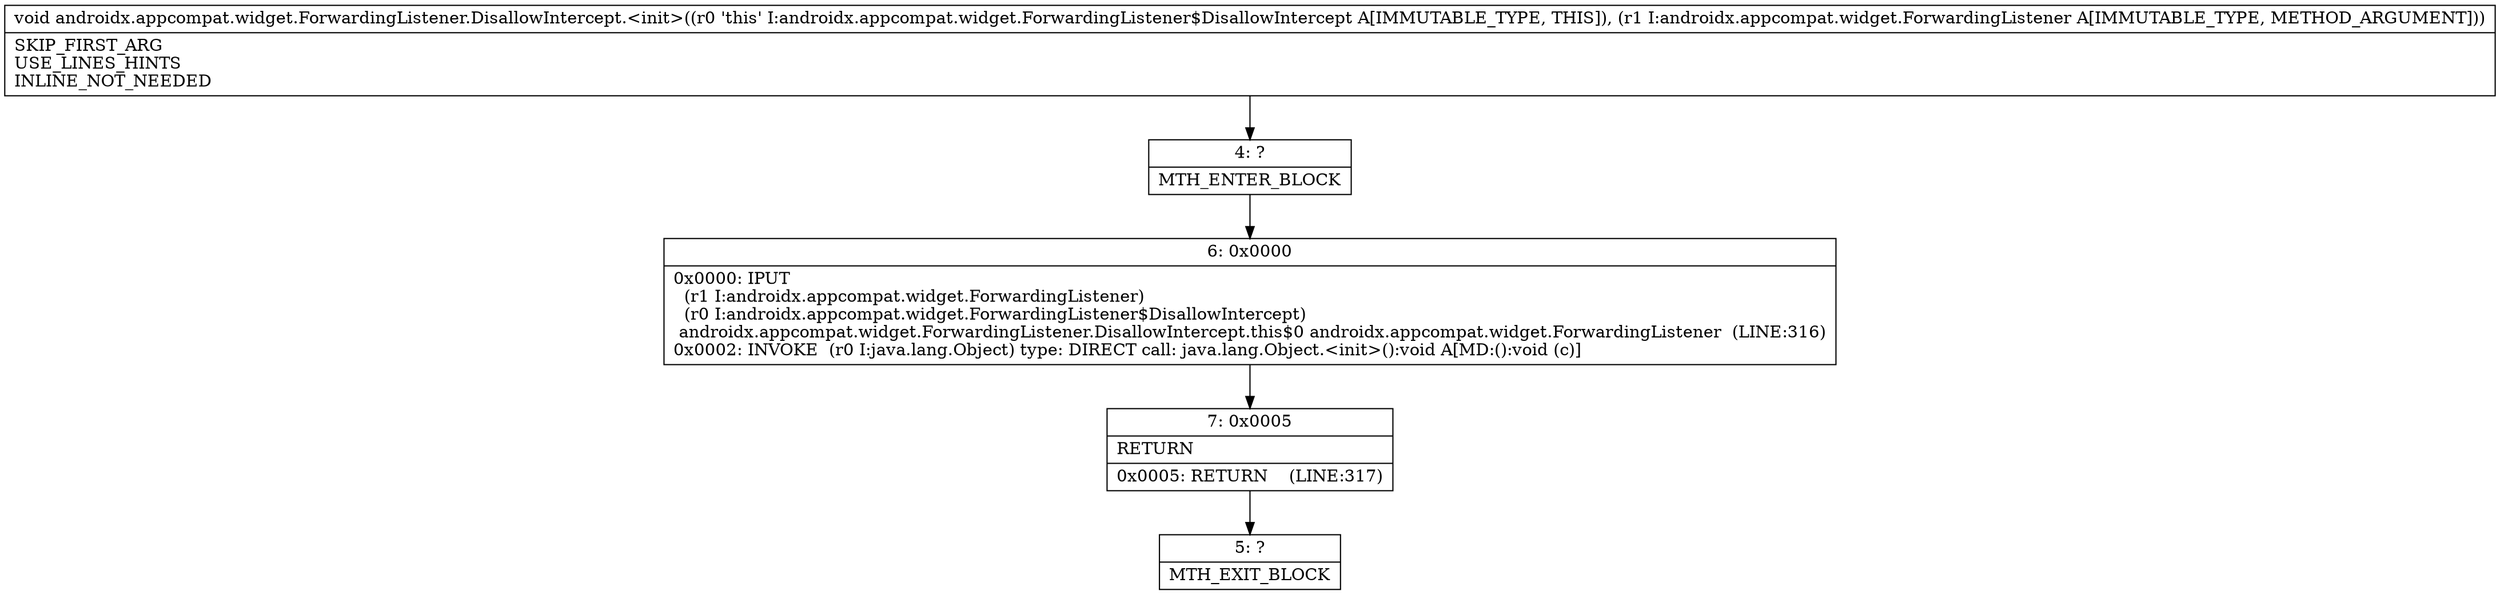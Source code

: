 digraph "CFG forandroidx.appcompat.widget.ForwardingListener.DisallowIntercept.\<init\>(Landroidx\/appcompat\/widget\/ForwardingListener;)V" {
Node_4 [shape=record,label="{4\:\ ?|MTH_ENTER_BLOCK\l}"];
Node_6 [shape=record,label="{6\:\ 0x0000|0x0000: IPUT  \l  (r1 I:androidx.appcompat.widget.ForwardingListener)\l  (r0 I:androidx.appcompat.widget.ForwardingListener$DisallowIntercept)\l androidx.appcompat.widget.ForwardingListener.DisallowIntercept.this$0 androidx.appcompat.widget.ForwardingListener  (LINE:316)\l0x0002: INVOKE  (r0 I:java.lang.Object) type: DIRECT call: java.lang.Object.\<init\>():void A[MD:():void (c)]\l}"];
Node_7 [shape=record,label="{7\:\ 0x0005|RETURN\l|0x0005: RETURN    (LINE:317)\l}"];
Node_5 [shape=record,label="{5\:\ ?|MTH_EXIT_BLOCK\l}"];
MethodNode[shape=record,label="{void androidx.appcompat.widget.ForwardingListener.DisallowIntercept.\<init\>((r0 'this' I:androidx.appcompat.widget.ForwardingListener$DisallowIntercept A[IMMUTABLE_TYPE, THIS]), (r1 I:androidx.appcompat.widget.ForwardingListener A[IMMUTABLE_TYPE, METHOD_ARGUMENT]))  | SKIP_FIRST_ARG\lUSE_LINES_HINTS\lINLINE_NOT_NEEDED\l}"];
MethodNode -> Node_4;Node_4 -> Node_6;
Node_6 -> Node_7;
Node_7 -> Node_5;
}

